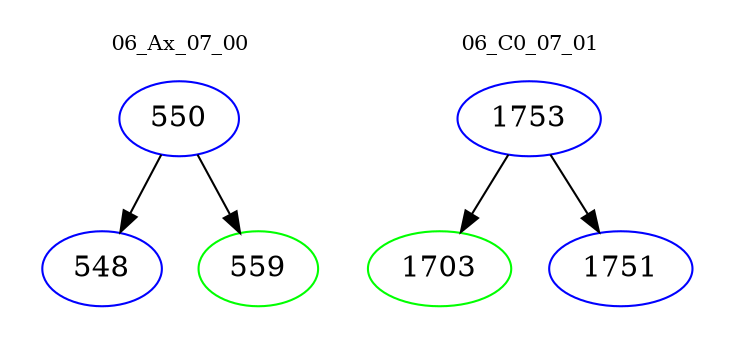 digraph{
subgraph cluster_0 {
color = white
label = "06_Ax_07_00";
fontsize=10;
T0_550 [label="550", color="blue"]
T0_550 -> T0_548 [color="black"]
T0_548 [label="548", color="blue"]
T0_550 -> T0_559 [color="black"]
T0_559 [label="559", color="green"]
}
subgraph cluster_1 {
color = white
label = "06_C0_07_01";
fontsize=10;
T1_1753 [label="1753", color="blue"]
T1_1753 -> T1_1703 [color="black"]
T1_1703 [label="1703", color="green"]
T1_1753 -> T1_1751 [color="black"]
T1_1751 [label="1751", color="blue"]
}
}
